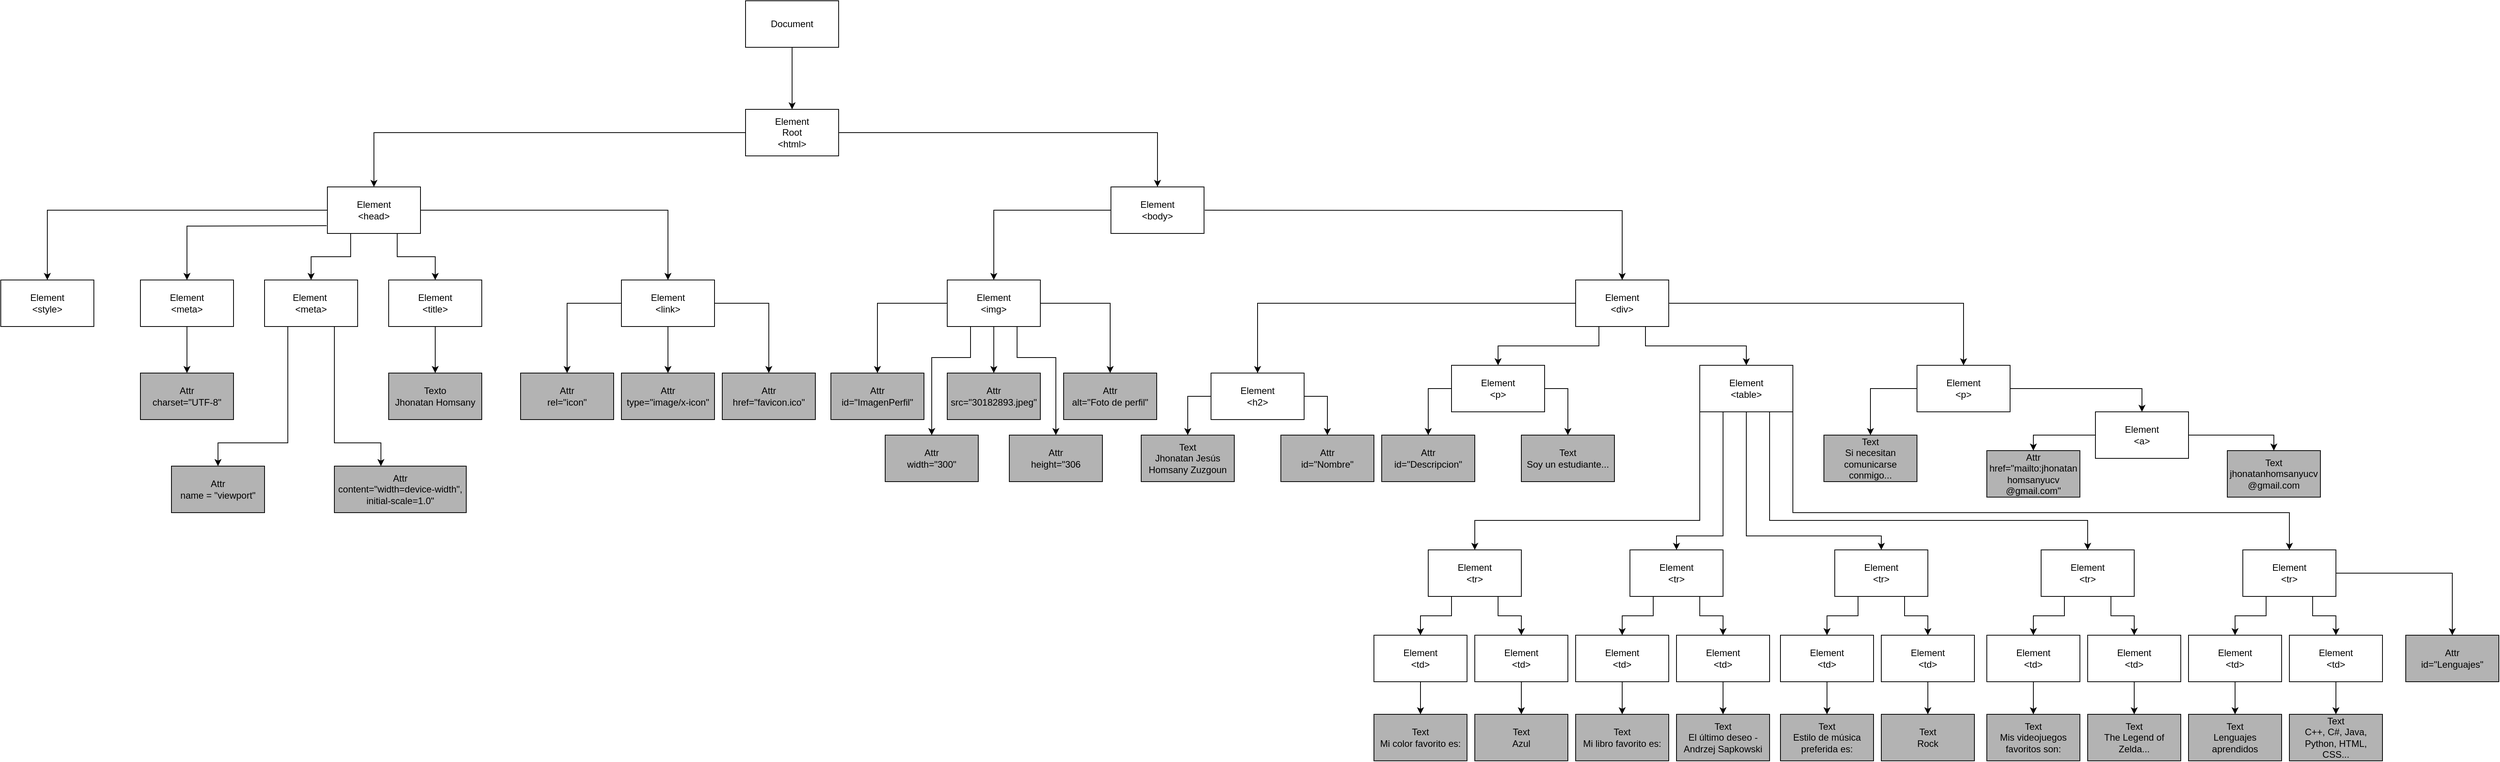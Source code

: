 <mxfile version="26.0.16">
  <diagram name="Página-1" id="fWsjNjUw_VZmyelZminC">
    <mxGraphModel dx="1782" dy="355" grid="1" gridSize="10" guides="1" tooltips="1" connect="1" arrows="1" fold="1" page="1" pageScale="1" pageWidth="827" pageHeight="1169" math="0" shadow="0">
      <root>
        <mxCell id="0" />
        <mxCell id="1" parent="0" />
        <mxCell id="OV2TNJfmkwUL_sUpIshk-5" value="" style="edgeStyle=orthogonalEdgeStyle;rounded=0;orthogonalLoop=1;jettySize=auto;html=1;" edge="1" parent="1" source="OV2TNJfmkwUL_sUpIshk-1" target="OV2TNJfmkwUL_sUpIshk-4">
          <mxGeometry relative="1" as="geometry" />
        </mxCell>
        <mxCell id="OV2TNJfmkwUL_sUpIshk-1" value="Document" style="rounded=0;whiteSpace=wrap;html=1;" vertex="1" parent="1">
          <mxGeometry x="320" y="120" width="120" height="60" as="geometry" />
        </mxCell>
        <mxCell id="OV2TNJfmkwUL_sUpIshk-9" style="edgeStyle=orthogonalEdgeStyle;rounded=0;orthogonalLoop=1;jettySize=auto;html=1;exitX=0;exitY=1;exitDx=0;exitDy=0;entryX=0.5;entryY=0;entryDx=0;entryDy=0;" edge="1" parent="1" source="OV2TNJfmkwUL_sUpIshk-4" target="OV2TNJfmkwUL_sUpIshk-8">
          <mxGeometry relative="1" as="geometry">
            <Array as="points">
              <mxPoint x="320" y="290" />
              <mxPoint x="-159" y="290" />
            </Array>
          </mxGeometry>
        </mxCell>
        <mxCell id="OV2TNJfmkwUL_sUpIshk-11" style="edgeStyle=orthogonalEdgeStyle;rounded=0;orthogonalLoop=1;jettySize=auto;html=1;exitX=1;exitY=0.5;exitDx=0;exitDy=0;" edge="1" parent="1" source="OV2TNJfmkwUL_sUpIshk-4" target="OV2TNJfmkwUL_sUpIshk-10">
          <mxGeometry relative="1" as="geometry" />
        </mxCell>
        <mxCell id="OV2TNJfmkwUL_sUpIshk-4" value="Element&lt;div&gt;Root&lt;/div&gt;&lt;div&gt;&amp;lt;html&amp;gt;&lt;/div&gt;" style="rounded=0;whiteSpace=wrap;html=1;" vertex="1" parent="1">
          <mxGeometry x="320" y="260" width="120" height="60" as="geometry" />
        </mxCell>
        <mxCell id="OV2TNJfmkwUL_sUpIshk-16" style="edgeStyle=orthogonalEdgeStyle;rounded=0;orthogonalLoop=1;jettySize=auto;html=1;" edge="1" parent="1" target="OV2TNJfmkwUL_sUpIshk-12">
          <mxGeometry relative="1" as="geometry">
            <mxPoint x="-220" y="410" as="sourcePoint" />
          </mxGeometry>
        </mxCell>
        <mxCell id="OV2TNJfmkwUL_sUpIshk-17" style="edgeStyle=orthogonalEdgeStyle;rounded=0;orthogonalLoop=1;jettySize=auto;html=1;exitX=0.25;exitY=1;exitDx=0;exitDy=0;" edge="1" parent="1" source="OV2TNJfmkwUL_sUpIshk-8" target="OV2TNJfmkwUL_sUpIshk-13">
          <mxGeometry relative="1" as="geometry" />
        </mxCell>
        <mxCell id="OV2TNJfmkwUL_sUpIshk-18" style="edgeStyle=orthogonalEdgeStyle;rounded=0;orthogonalLoop=1;jettySize=auto;html=1;exitX=0.75;exitY=1;exitDx=0;exitDy=0;entryX=0.5;entryY=0;entryDx=0;entryDy=0;" edge="1" parent="1" source="OV2TNJfmkwUL_sUpIshk-8" target="OV2TNJfmkwUL_sUpIshk-14">
          <mxGeometry relative="1" as="geometry" />
        </mxCell>
        <mxCell id="OV2TNJfmkwUL_sUpIshk-19" style="edgeStyle=orthogonalEdgeStyle;rounded=0;orthogonalLoop=1;jettySize=auto;html=1;exitX=1;exitY=0.5;exitDx=0;exitDy=0;" edge="1" parent="1" source="OV2TNJfmkwUL_sUpIshk-8" target="OV2TNJfmkwUL_sUpIshk-15">
          <mxGeometry relative="1" as="geometry" />
        </mxCell>
        <mxCell id="OV2TNJfmkwUL_sUpIshk-155" style="edgeStyle=orthogonalEdgeStyle;rounded=0;orthogonalLoop=1;jettySize=auto;html=1;exitX=0;exitY=0.5;exitDx=0;exitDy=0;entryX=0.5;entryY=0;entryDx=0;entryDy=0;" edge="1" parent="1" source="OV2TNJfmkwUL_sUpIshk-8" target="OV2TNJfmkwUL_sUpIshk-154">
          <mxGeometry relative="1" as="geometry" />
        </mxCell>
        <mxCell id="OV2TNJfmkwUL_sUpIshk-8" value="Element&lt;div&gt;&amp;lt;head&amp;gt;&lt;/div&gt;" style="rounded=0;whiteSpace=wrap;html=1;" vertex="1" parent="1">
          <mxGeometry x="-219" y="360" width="120" height="60" as="geometry" />
        </mxCell>
        <mxCell id="OV2TNJfmkwUL_sUpIshk-21" style="edgeStyle=orthogonalEdgeStyle;rounded=0;orthogonalLoop=1;jettySize=auto;html=1;exitX=0;exitY=0.5;exitDx=0;exitDy=0;" edge="1" parent="1" source="OV2TNJfmkwUL_sUpIshk-10" target="OV2TNJfmkwUL_sUpIshk-20">
          <mxGeometry relative="1" as="geometry" />
        </mxCell>
        <mxCell id="OV2TNJfmkwUL_sUpIshk-25" style="edgeStyle=orthogonalEdgeStyle;rounded=0;orthogonalLoop=1;jettySize=auto;html=1;exitX=1;exitY=0.5;exitDx=0;exitDy=0;entryX=0.5;entryY=0;entryDx=0;entryDy=0;" edge="1" parent="1" target="OV2TNJfmkwUL_sUpIshk-22">
          <mxGeometry relative="1" as="geometry">
            <mxPoint x="912" y="390" as="sourcePoint" />
            <mxPoint x="942" y="480" as="targetPoint" />
          </mxGeometry>
        </mxCell>
        <mxCell id="OV2TNJfmkwUL_sUpIshk-10" value="Element&lt;div&gt;&amp;lt;body&amp;gt;&lt;/div&gt;" style="rounded=0;whiteSpace=wrap;html=1;" vertex="1" parent="1">
          <mxGeometry x="791" y="360" width="120" height="60" as="geometry" />
        </mxCell>
        <mxCell id="OV2TNJfmkwUL_sUpIshk-39" style="edgeStyle=orthogonalEdgeStyle;rounded=0;orthogonalLoop=1;jettySize=auto;html=1;exitX=0.5;exitY=1;exitDx=0;exitDy=0;" edge="1" parent="1" source="OV2TNJfmkwUL_sUpIshk-12" target="OV2TNJfmkwUL_sUpIshk-38">
          <mxGeometry relative="1" as="geometry" />
        </mxCell>
        <mxCell id="OV2TNJfmkwUL_sUpIshk-12" value="Element&lt;div&gt;&amp;lt;meta&amp;gt;&lt;/div&gt;" style="rounded=0;whiteSpace=wrap;html=1;" vertex="1" parent="1">
          <mxGeometry x="-460" y="480" width="120" height="60" as="geometry" />
        </mxCell>
        <mxCell id="OV2TNJfmkwUL_sUpIshk-42" style="edgeStyle=orthogonalEdgeStyle;rounded=0;orthogonalLoop=1;jettySize=auto;html=1;exitX=0.25;exitY=1;exitDx=0;exitDy=0;" edge="1" parent="1" source="OV2TNJfmkwUL_sUpIshk-13" target="OV2TNJfmkwUL_sUpIshk-40">
          <mxGeometry relative="1" as="geometry">
            <Array as="points">
              <mxPoint x="-270" y="690" />
              <mxPoint x="-360" y="690" />
            </Array>
          </mxGeometry>
        </mxCell>
        <mxCell id="OV2TNJfmkwUL_sUpIshk-43" style="edgeStyle=orthogonalEdgeStyle;rounded=0;orthogonalLoop=1;jettySize=auto;html=1;exitX=0.75;exitY=1;exitDx=0;exitDy=0;" edge="1" parent="1" source="OV2TNJfmkwUL_sUpIshk-13" target="OV2TNJfmkwUL_sUpIshk-41">
          <mxGeometry relative="1" as="geometry">
            <Array as="points">
              <mxPoint x="-210" y="690" />
              <mxPoint x="-150" y="690" />
            </Array>
          </mxGeometry>
        </mxCell>
        <mxCell id="OV2TNJfmkwUL_sUpIshk-13" value="Element&amp;nbsp;&lt;div&gt;&amp;lt;meta&amp;gt;&lt;/div&gt;" style="rounded=0;whiteSpace=wrap;html=1;" vertex="1" parent="1">
          <mxGeometry x="-300" y="480" width="120" height="60" as="geometry" />
        </mxCell>
        <mxCell id="OV2TNJfmkwUL_sUpIshk-37" style="edgeStyle=orthogonalEdgeStyle;rounded=0;orthogonalLoop=1;jettySize=auto;html=1;exitX=0.5;exitY=1;exitDx=0;exitDy=0;entryX=0.5;entryY=0;entryDx=0;entryDy=0;" edge="1" parent="1" source="OV2TNJfmkwUL_sUpIshk-14" target="OV2TNJfmkwUL_sUpIshk-35">
          <mxGeometry relative="1" as="geometry" />
        </mxCell>
        <mxCell id="OV2TNJfmkwUL_sUpIshk-14" value="Element&lt;div&gt;&amp;lt;title&amp;gt;&lt;/div&gt;" style="rounded=0;whiteSpace=wrap;html=1;" vertex="1" parent="1">
          <mxGeometry x="-140" y="480" width="120" height="60" as="geometry" />
        </mxCell>
        <mxCell id="OV2TNJfmkwUL_sUpIshk-45" style="edgeStyle=orthogonalEdgeStyle;rounded=0;orthogonalLoop=1;jettySize=auto;html=1;exitX=0;exitY=0.5;exitDx=0;exitDy=0;" edge="1" parent="1" source="OV2TNJfmkwUL_sUpIshk-15" target="OV2TNJfmkwUL_sUpIshk-44">
          <mxGeometry relative="1" as="geometry" />
        </mxCell>
        <mxCell id="OV2TNJfmkwUL_sUpIshk-47" style="edgeStyle=orthogonalEdgeStyle;rounded=0;orthogonalLoop=1;jettySize=auto;html=1;exitX=0.5;exitY=1;exitDx=0;exitDy=0;" edge="1" parent="1" source="OV2TNJfmkwUL_sUpIshk-15" target="OV2TNJfmkwUL_sUpIshk-46">
          <mxGeometry relative="1" as="geometry" />
        </mxCell>
        <mxCell id="OV2TNJfmkwUL_sUpIshk-49" style="edgeStyle=orthogonalEdgeStyle;rounded=0;orthogonalLoop=1;jettySize=auto;html=1;exitX=1;exitY=0.5;exitDx=0;exitDy=0;entryX=0.5;entryY=0;entryDx=0;entryDy=0;" edge="1" parent="1" source="OV2TNJfmkwUL_sUpIshk-15" target="OV2TNJfmkwUL_sUpIshk-48">
          <mxGeometry relative="1" as="geometry">
            <Array as="points">
              <mxPoint x="350" y="510" />
            </Array>
          </mxGeometry>
        </mxCell>
        <mxCell id="OV2TNJfmkwUL_sUpIshk-15" value="Element&lt;div&gt;&amp;lt;link&amp;gt;&lt;/div&gt;" style="rounded=0;whiteSpace=wrap;html=1;" vertex="1" parent="1">
          <mxGeometry x="160" y="480" width="120" height="60" as="geometry" />
        </mxCell>
        <mxCell id="OV2TNJfmkwUL_sUpIshk-54" style="edgeStyle=orthogonalEdgeStyle;rounded=0;orthogonalLoop=1;jettySize=auto;html=1;exitX=0;exitY=0.5;exitDx=0;exitDy=0;" edge="1" parent="1" source="OV2TNJfmkwUL_sUpIshk-20" target="OV2TNJfmkwUL_sUpIshk-51">
          <mxGeometry relative="1" as="geometry" />
        </mxCell>
        <mxCell id="OV2TNJfmkwUL_sUpIshk-55" style="edgeStyle=orthogonalEdgeStyle;rounded=0;orthogonalLoop=1;jettySize=auto;html=1;exitX=0.5;exitY=1;exitDx=0;exitDy=0;entryX=0.5;entryY=0;entryDx=0;entryDy=0;" edge="1" parent="1" source="OV2TNJfmkwUL_sUpIshk-20" target="OV2TNJfmkwUL_sUpIshk-52">
          <mxGeometry relative="1" as="geometry" />
        </mxCell>
        <mxCell id="OV2TNJfmkwUL_sUpIshk-56" style="edgeStyle=orthogonalEdgeStyle;rounded=0;orthogonalLoop=1;jettySize=auto;html=1;exitX=1;exitY=0.5;exitDx=0;exitDy=0;" edge="1" parent="1" source="OV2TNJfmkwUL_sUpIshk-20" target="OV2TNJfmkwUL_sUpIshk-53">
          <mxGeometry relative="1" as="geometry" />
        </mxCell>
        <mxCell id="OV2TNJfmkwUL_sUpIshk-59" style="edgeStyle=orthogonalEdgeStyle;rounded=0;orthogonalLoop=1;jettySize=auto;html=1;exitX=0.25;exitY=1;exitDx=0;exitDy=0;" edge="1" parent="1" source="OV2TNJfmkwUL_sUpIshk-20" target="OV2TNJfmkwUL_sUpIshk-57">
          <mxGeometry relative="1" as="geometry">
            <Array as="points">
              <mxPoint x="610" y="580" />
              <mxPoint x="560" y="580" />
            </Array>
          </mxGeometry>
        </mxCell>
        <mxCell id="OV2TNJfmkwUL_sUpIshk-60" style="edgeStyle=orthogonalEdgeStyle;rounded=0;orthogonalLoop=1;jettySize=auto;html=1;exitX=0.75;exitY=1;exitDx=0;exitDy=0;" edge="1" parent="1" source="OV2TNJfmkwUL_sUpIshk-20" target="OV2TNJfmkwUL_sUpIshk-58">
          <mxGeometry relative="1" as="geometry">
            <Array as="points">
              <mxPoint x="670" y="580" />
              <mxPoint x="720" y="580" />
            </Array>
          </mxGeometry>
        </mxCell>
        <mxCell id="OV2TNJfmkwUL_sUpIshk-20" value="Element&lt;div&gt;&amp;lt;img&amp;gt;&lt;/div&gt;" style="rounded=0;whiteSpace=wrap;html=1;" vertex="1" parent="1">
          <mxGeometry x="580" y="480" width="120" height="60" as="geometry" />
        </mxCell>
        <mxCell id="OV2TNJfmkwUL_sUpIshk-27" style="edgeStyle=orthogonalEdgeStyle;rounded=0;orthogonalLoop=1;jettySize=auto;html=1;exitX=0;exitY=0.5;exitDx=0;exitDy=0;entryX=0.5;entryY=0;entryDx=0;entryDy=0;" edge="1" parent="1" source="OV2TNJfmkwUL_sUpIshk-22" target="OV2TNJfmkwUL_sUpIshk-26">
          <mxGeometry relative="1" as="geometry">
            <Array as="points">
              <mxPoint x="980" y="510" />
            </Array>
          </mxGeometry>
        </mxCell>
        <mxCell id="OV2TNJfmkwUL_sUpIshk-29" style="edgeStyle=orthogonalEdgeStyle;rounded=0;orthogonalLoop=1;jettySize=auto;html=1;exitX=0.25;exitY=1;exitDx=0;exitDy=0;entryX=0.5;entryY=0;entryDx=0;entryDy=0;" edge="1" parent="1" source="OV2TNJfmkwUL_sUpIshk-22" target="OV2TNJfmkwUL_sUpIshk-28">
          <mxGeometry relative="1" as="geometry" />
        </mxCell>
        <mxCell id="OV2TNJfmkwUL_sUpIshk-31" style="edgeStyle=orthogonalEdgeStyle;rounded=0;orthogonalLoop=1;jettySize=auto;html=1;exitX=0.75;exitY=1;exitDx=0;exitDy=0;entryX=0.5;entryY=0;entryDx=0;entryDy=0;" edge="1" parent="1" source="OV2TNJfmkwUL_sUpIshk-22" target="OV2TNJfmkwUL_sUpIshk-30">
          <mxGeometry relative="1" as="geometry" />
        </mxCell>
        <mxCell id="OV2TNJfmkwUL_sUpIshk-33" style="edgeStyle=orthogonalEdgeStyle;rounded=0;orthogonalLoop=1;jettySize=auto;html=1;exitX=1;exitY=0.5;exitDx=0;exitDy=0;entryX=0.5;entryY=0;entryDx=0;entryDy=0;" edge="1" parent="1" source="OV2TNJfmkwUL_sUpIshk-22" target="OV2TNJfmkwUL_sUpIshk-32">
          <mxGeometry relative="1" as="geometry" />
        </mxCell>
        <mxCell id="OV2TNJfmkwUL_sUpIshk-22" value="Element&lt;div&gt;&amp;lt;div&amp;gt;&lt;/div&gt;" style="rounded=0;whiteSpace=wrap;html=1;" vertex="1" parent="1">
          <mxGeometry x="1390" y="480" width="120" height="60" as="geometry" />
        </mxCell>
        <mxCell id="OV2TNJfmkwUL_sUpIshk-84" style="edgeStyle=orthogonalEdgeStyle;rounded=0;orthogonalLoop=1;jettySize=auto;html=1;exitX=0;exitY=0.5;exitDx=0;exitDy=0;entryX=0.5;entryY=0;entryDx=0;entryDy=0;" edge="1" parent="1" source="OV2TNJfmkwUL_sUpIshk-26" target="OV2TNJfmkwUL_sUpIshk-83">
          <mxGeometry relative="1" as="geometry" />
        </mxCell>
        <mxCell id="OV2TNJfmkwUL_sUpIshk-87" style="edgeStyle=orthogonalEdgeStyle;rounded=0;orthogonalLoop=1;jettySize=auto;html=1;exitX=1;exitY=0.5;exitDx=0;exitDy=0;entryX=0.5;entryY=0;entryDx=0;entryDy=0;" edge="1" parent="1" source="OV2TNJfmkwUL_sUpIshk-26" target="OV2TNJfmkwUL_sUpIshk-85">
          <mxGeometry relative="1" as="geometry" />
        </mxCell>
        <mxCell id="OV2TNJfmkwUL_sUpIshk-26" value="Element&lt;div&gt;&amp;lt;h2&amp;gt;&lt;/div&gt;" style="rounded=0;whiteSpace=wrap;html=1;" vertex="1" parent="1">
          <mxGeometry x="920" y="600" width="120" height="60" as="geometry" />
        </mxCell>
        <mxCell id="OV2TNJfmkwUL_sUpIshk-93" style="edgeStyle=orthogonalEdgeStyle;rounded=0;orthogonalLoop=1;jettySize=auto;html=1;exitX=0;exitY=0.5;exitDx=0;exitDy=0;entryX=0.5;entryY=0;entryDx=0;entryDy=0;" edge="1" parent="1" source="OV2TNJfmkwUL_sUpIshk-28" target="OV2TNJfmkwUL_sUpIshk-91">
          <mxGeometry relative="1" as="geometry" />
        </mxCell>
        <mxCell id="OV2TNJfmkwUL_sUpIshk-95" style="edgeStyle=orthogonalEdgeStyle;rounded=0;orthogonalLoop=1;jettySize=auto;html=1;exitX=1;exitY=0.5;exitDx=0;exitDy=0;entryX=0.5;entryY=0;entryDx=0;entryDy=0;" edge="1" parent="1" source="OV2TNJfmkwUL_sUpIshk-28" target="OV2TNJfmkwUL_sUpIshk-94">
          <mxGeometry relative="1" as="geometry" />
        </mxCell>
        <mxCell id="OV2TNJfmkwUL_sUpIshk-28" value="Element&lt;div&gt;&amp;lt;p&amp;gt;&lt;/div&gt;" style="rounded=0;whiteSpace=wrap;html=1;" vertex="1" parent="1">
          <mxGeometry x="1230" y="590" width="120" height="60" as="geometry" />
        </mxCell>
        <mxCell id="OV2TNJfmkwUL_sUpIshk-138" style="edgeStyle=orthogonalEdgeStyle;rounded=0;orthogonalLoop=1;jettySize=auto;html=1;exitX=0;exitY=1;exitDx=0;exitDy=0;entryX=0.5;entryY=0;entryDx=0;entryDy=0;" edge="1" parent="1" source="OV2TNJfmkwUL_sUpIshk-30" target="OV2TNJfmkwUL_sUpIshk-76">
          <mxGeometry relative="1" as="geometry">
            <Array as="points">
              <mxPoint x="1550" y="790" />
              <mxPoint x="1260" y="790" />
            </Array>
          </mxGeometry>
        </mxCell>
        <mxCell id="OV2TNJfmkwUL_sUpIshk-139" style="edgeStyle=orthogonalEdgeStyle;rounded=0;orthogonalLoop=1;jettySize=auto;html=1;exitX=0.25;exitY=1;exitDx=0;exitDy=0;" edge="1" parent="1" source="OV2TNJfmkwUL_sUpIshk-30" target="OV2TNJfmkwUL_sUpIshk-104">
          <mxGeometry relative="1" as="geometry">
            <Array as="points">
              <mxPoint x="1580" y="810" />
              <mxPoint x="1520" y="810" />
            </Array>
          </mxGeometry>
        </mxCell>
        <mxCell id="OV2TNJfmkwUL_sUpIshk-140" style="edgeStyle=orthogonalEdgeStyle;rounded=0;orthogonalLoop=1;jettySize=auto;html=1;exitX=0.5;exitY=1;exitDx=0;exitDy=0;entryX=0.5;entryY=0;entryDx=0;entryDy=0;" edge="1" parent="1" source="OV2TNJfmkwUL_sUpIshk-30" target="OV2TNJfmkwUL_sUpIshk-113">
          <mxGeometry relative="1" as="geometry">
            <Array as="points">
              <mxPoint x="1610" y="810" />
              <mxPoint x="1784" y="810" />
            </Array>
          </mxGeometry>
        </mxCell>
        <mxCell id="OV2TNJfmkwUL_sUpIshk-141" style="edgeStyle=orthogonalEdgeStyle;rounded=0;orthogonalLoop=1;jettySize=auto;html=1;exitX=0.75;exitY=1;exitDx=0;exitDy=0;entryX=0.5;entryY=0;entryDx=0;entryDy=0;" edge="1" parent="1" source="OV2TNJfmkwUL_sUpIshk-30" target="OV2TNJfmkwUL_sUpIshk-122">
          <mxGeometry relative="1" as="geometry">
            <Array as="points">
              <mxPoint x="1640" y="790" />
              <mxPoint x="2050" y="790" />
            </Array>
          </mxGeometry>
        </mxCell>
        <mxCell id="OV2TNJfmkwUL_sUpIshk-142" style="edgeStyle=orthogonalEdgeStyle;rounded=0;orthogonalLoop=1;jettySize=auto;html=1;exitX=1;exitY=1;exitDx=0;exitDy=0;" edge="1" parent="1" source="OV2TNJfmkwUL_sUpIshk-30" target="OV2TNJfmkwUL_sUpIshk-131">
          <mxGeometry relative="1" as="geometry">
            <Array as="points">
              <mxPoint x="1670" y="780" />
              <mxPoint x="2310" y="780" />
            </Array>
          </mxGeometry>
        </mxCell>
        <mxCell id="OV2TNJfmkwUL_sUpIshk-30" value="Element&lt;div&gt;&amp;lt;table&amp;gt;&lt;/div&gt;" style="rounded=0;whiteSpace=wrap;html=1;" vertex="1" parent="1">
          <mxGeometry x="1550" y="590" width="120" height="60" as="geometry" />
        </mxCell>
        <mxCell id="OV2TNJfmkwUL_sUpIshk-147" style="edgeStyle=orthogonalEdgeStyle;rounded=0;orthogonalLoop=1;jettySize=auto;html=1;exitX=0;exitY=0.5;exitDx=0;exitDy=0;entryX=0.5;entryY=0;entryDx=0;entryDy=0;" edge="1" parent="1" source="OV2TNJfmkwUL_sUpIshk-32" target="OV2TNJfmkwUL_sUpIshk-146">
          <mxGeometry relative="1" as="geometry" />
        </mxCell>
        <mxCell id="OV2TNJfmkwUL_sUpIshk-149" style="edgeStyle=orthogonalEdgeStyle;rounded=0;orthogonalLoop=1;jettySize=auto;html=1;exitX=1;exitY=0.5;exitDx=0;exitDy=0;entryX=0.5;entryY=0;entryDx=0;entryDy=0;" edge="1" parent="1" source="OV2TNJfmkwUL_sUpIshk-32" target="OV2TNJfmkwUL_sUpIshk-148">
          <mxGeometry relative="1" as="geometry" />
        </mxCell>
        <mxCell id="OV2TNJfmkwUL_sUpIshk-32" value="Element&lt;div&gt;&amp;lt;p&amp;gt;&lt;/div&gt;" style="rounded=0;whiteSpace=wrap;html=1;" vertex="1" parent="1">
          <mxGeometry x="1830" y="590" width="120" height="60" as="geometry" />
        </mxCell>
        <mxCell id="OV2TNJfmkwUL_sUpIshk-35" value="Texto&lt;div&gt;Jhonatan Homsany&lt;/div&gt;" style="rounded=0;whiteSpace=wrap;html=1;fillColor=light-dark(#B3B3B3,var(--ge-dark-color, #121212));" vertex="1" parent="1">
          <mxGeometry x="-140" y="600" width="120" height="60" as="geometry" />
        </mxCell>
        <mxCell id="OV2TNJfmkwUL_sUpIshk-38" value="Attr&lt;div&gt;charset=&quot;UTF-8&quot;&lt;/div&gt;" style="rounded=0;whiteSpace=wrap;html=1;fillColor=light-dark(#B3B3B3,var(--ge-dark-color, #121212));" vertex="1" parent="1">
          <mxGeometry x="-460" y="600" width="120" height="60" as="geometry" />
        </mxCell>
        <mxCell id="OV2TNJfmkwUL_sUpIshk-40" value="Attr&lt;div&gt;name = &quot;viewport&quot;&lt;/div&gt;" style="rounded=0;whiteSpace=wrap;html=1;fillColor=light-dark(#B3B3B3,var(--ge-dark-color, #121212));" vertex="1" parent="1">
          <mxGeometry x="-420" y="720" width="120" height="60" as="geometry" />
        </mxCell>
        <mxCell id="OV2TNJfmkwUL_sUpIshk-41" value="Attr&lt;div&gt;content=&quot;width=device-width&quot;, initial-scale=1.0&quot;&lt;/div&gt;" style="rounded=0;whiteSpace=wrap;html=1;fillColor=light-dark(#B3B3B3,var(--ge-dark-color, #121212));" vertex="1" parent="1">
          <mxGeometry x="-210" y="720" width="170" height="60" as="geometry" />
        </mxCell>
        <mxCell id="OV2TNJfmkwUL_sUpIshk-44" value="Attr&lt;div&gt;rel=&quot;icon&quot;&lt;/div&gt;" style="rounded=0;whiteSpace=wrap;html=1;fillColor=light-dark(#B3B3B3,var(--ge-dark-color, #121212));" vertex="1" parent="1">
          <mxGeometry x="30" y="600" width="120" height="60" as="geometry" />
        </mxCell>
        <mxCell id="OV2TNJfmkwUL_sUpIshk-46" value="Attr&lt;div&gt;type=&quot;image/x-icon&quot;&lt;/div&gt;" style="rounded=0;whiteSpace=wrap;html=1;fillColor=light-dark(#B3B3B3,var(--ge-dark-color, #121212));" vertex="1" parent="1">
          <mxGeometry x="160" y="600" width="120" height="60" as="geometry" />
        </mxCell>
        <mxCell id="OV2TNJfmkwUL_sUpIshk-48" value="Attr&lt;div&gt;href=&quot;favicon.ico&quot;&lt;/div&gt;" style="rounded=0;whiteSpace=wrap;html=1;fillColor=light-dark(#B3B3B3,var(--ge-dark-color, #121212));" vertex="1" parent="1">
          <mxGeometry x="290" y="600" width="120" height="60" as="geometry" />
        </mxCell>
        <mxCell id="OV2TNJfmkwUL_sUpIshk-51" value="Attr&lt;div&gt;id=&quot;ImagenPerfil&quot;&lt;/div&gt;" style="rounded=0;whiteSpace=wrap;html=1;fillColor=light-dark(#B3B3B3,var(--ge-dark-color, #121212));" vertex="1" parent="1">
          <mxGeometry x="430" y="600" width="120" height="60" as="geometry" />
        </mxCell>
        <mxCell id="OV2TNJfmkwUL_sUpIshk-52" value="Attr&lt;div&gt;src=&quot;30182893.jpeg&quot;&lt;/div&gt;" style="rounded=0;whiteSpace=wrap;html=1;fillColor=light-dark(#B3B3B3,var(--ge-dark-color, #121212));" vertex="1" parent="1">
          <mxGeometry x="580" y="600" width="120" height="60" as="geometry" />
        </mxCell>
        <mxCell id="OV2TNJfmkwUL_sUpIshk-53" value="Attr&lt;div&gt;alt=&quot;Foto de perfil&quot;&lt;/div&gt;" style="rounded=0;whiteSpace=wrap;html=1;fillColor=light-dark(#B3B3B3,var(--ge-dark-color, #121212));" vertex="1" parent="1">
          <mxGeometry x="730" y="600" width="120" height="60" as="geometry" />
        </mxCell>
        <mxCell id="OV2TNJfmkwUL_sUpIshk-57" value="Attr&lt;div&gt;width=&quot;300&quot;&lt;/div&gt;" style="rounded=0;whiteSpace=wrap;html=1;fillColor=light-dark(#B3B3B3,var(--ge-dark-color, #121212));" vertex="1" parent="1">
          <mxGeometry x="500" y="680" width="120" height="60" as="geometry" />
        </mxCell>
        <mxCell id="OV2TNJfmkwUL_sUpIshk-58" value="Attr&lt;div&gt;height=&quot;306&lt;/div&gt;" style="rounded=0;whiteSpace=wrap;html=1;fillColor=light-dark(#B3B3B3,var(--ge-dark-color, #121212));" vertex="1" parent="1">
          <mxGeometry x="660" y="680" width="120" height="60" as="geometry" />
        </mxCell>
        <mxCell id="OV2TNJfmkwUL_sUpIshk-75" style="edgeStyle=orthogonalEdgeStyle;rounded=0;orthogonalLoop=1;jettySize=auto;html=1;exitX=0.25;exitY=1;exitDx=0;exitDy=0;" edge="1" parent="1" source="OV2TNJfmkwUL_sUpIshk-76" target="OV2TNJfmkwUL_sUpIshk-77">
          <mxGeometry relative="1" as="geometry" />
        </mxCell>
        <mxCell id="OV2TNJfmkwUL_sUpIshk-100" style="edgeStyle=orthogonalEdgeStyle;rounded=0;orthogonalLoop=1;jettySize=auto;html=1;exitX=0.75;exitY=1;exitDx=0;exitDy=0;entryX=0.5;entryY=0;entryDx=0;entryDy=0;" edge="1" parent="1" source="OV2TNJfmkwUL_sUpIshk-76" target="OV2TNJfmkwUL_sUpIshk-98">
          <mxGeometry relative="1" as="geometry" />
        </mxCell>
        <mxCell id="OV2TNJfmkwUL_sUpIshk-76" value="Element&lt;div&gt;&amp;lt;tr&amp;gt;&lt;/div&gt;" style="rounded=0;whiteSpace=wrap;html=1;" vertex="1" parent="1">
          <mxGeometry x="1200" y="828" width="120" height="60" as="geometry" />
        </mxCell>
        <mxCell id="OV2TNJfmkwUL_sUpIshk-97" style="edgeStyle=orthogonalEdgeStyle;rounded=0;orthogonalLoop=1;jettySize=auto;html=1;exitX=0.5;exitY=1;exitDx=0;exitDy=0;entryX=0.5;entryY=0;entryDx=0;entryDy=0;" edge="1" parent="1" source="OV2TNJfmkwUL_sUpIshk-77" target="OV2TNJfmkwUL_sUpIshk-96">
          <mxGeometry relative="1" as="geometry" />
        </mxCell>
        <mxCell id="OV2TNJfmkwUL_sUpIshk-77" value="Element&lt;div&gt;&amp;lt;td&amp;gt;&lt;/div&gt;" style="rounded=0;whiteSpace=wrap;html=1;" vertex="1" parent="1">
          <mxGeometry x="1130" y="938" width="120" height="60" as="geometry" />
        </mxCell>
        <mxCell id="OV2TNJfmkwUL_sUpIshk-83" value="Text&lt;div&gt;Jhonatan Jesús Homsany Zuzgoun&lt;/div&gt;" style="rounded=0;whiteSpace=wrap;html=1;fillColor=light-dark(#B3B3B3,var(--ge-dark-color, #121212));" vertex="1" parent="1">
          <mxGeometry x="830" y="680" width="120" height="60" as="geometry" />
        </mxCell>
        <mxCell id="OV2TNJfmkwUL_sUpIshk-85" value="Attr&lt;div&gt;id=&quot;Nombre&quot;&lt;/div&gt;" style="rounded=0;whiteSpace=wrap;html=1;fillColor=light-dark(#B3B3B3,var(--ge-dark-color, #121212));" vertex="1" parent="1">
          <mxGeometry x="1010" y="680" width="120" height="60" as="geometry" />
        </mxCell>
        <mxCell id="OV2TNJfmkwUL_sUpIshk-91" value="Attr&lt;div&gt;id=&quot;Descripcion&quot;&lt;/div&gt;" style="rounded=0;whiteSpace=wrap;html=1;fillColor=light-dark(#B3B3B3,var(--ge-dark-color, #121212));" vertex="1" parent="1">
          <mxGeometry x="1140" y="680" width="120" height="60" as="geometry" />
        </mxCell>
        <mxCell id="OV2TNJfmkwUL_sUpIshk-94" value="Text&lt;div&gt;Soy un estudiante...&lt;/div&gt;" style="rounded=0;whiteSpace=wrap;html=1;fillColor=light-dark(#B3B3B3,var(--ge-dark-color, #121212));" vertex="1" parent="1">
          <mxGeometry x="1320" y="680" width="120" height="60" as="geometry" />
        </mxCell>
        <mxCell id="OV2TNJfmkwUL_sUpIshk-96" value="Text&lt;div&gt;Mi color favorito es:&lt;/div&gt;" style="rounded=0;whiteSpace=wrap;html=1;fillColor=light-dark(#B3B3B3,var(--ge-dark-color, #121212));" vertex="1" parent="1">
          <mxGeometry x="1130" y="1040" width="120" height="60" as="geometry" />
        </mxCell>
        <mxCell id="OV2TNJfmkwUL_sUpIshk-101" style="edgeStyle=orthogonalEdgeStyle;rounded=0;orthogonalLoop=1;jettySize=auto;html=1;exitX=0.5;exitY=1;exitDx=0;exitDy=0;entryX=0.5;entryY=0;entryDx=0;entryDy=0;" edge="1" parent="1" source="OV2TNJfmkwUL_sUpIshk-98" target="OV2TNJfmkwUL_sUpIshk-99">
          <mxGeometry relative="1" as="geometry" />
        </mxCell>
        <mxCell id="OV2TNJfmkwUL_sUpIshk-98" value="Element&lt;div&gt;&amp;lt;td&amp;gt;&lt;/div&gt;" style="rounded=0;whiteSpace=wrap;html=1;" vertex="1" parent="1">
          <mxGeometry x="1260" y="938" width="120" height="60" as="geometry" />
        </mxCell>
        <mxCell id="OV2TNJfmkwUL_sUpIshk-99" value="Text&lt;div&gt;Azul&lt;/div&gt;" style="rounded=0;whiteSpace=wrap;html=1;fillColor=light-dark(#B3B3B3,var(--ge-dark-color, #121212));" vertex="1" parent="1">
          <mxGeometry x="1260" y="1040" width="120" height="60" as="geometry" />
        </mxCell>
        <mxCell id="OV2TNJfmkwUL_sUpIshk-102" style="edgeStyle=orthogonalEdgeStyle;rounded=0;orthogonalLoop=1;jettySize=auto;html=1;exitX=0.25;exitY=1;exitDx=0;exitDy=0;" edge="1" parent="1" source="OV2TNJfmkwUL_sUpIshk-104" target="OV2TNJfmkwUL_sUpIshk-106">
          <mxGeometry relative="1" as="geometry" />
        </mxCell>
        <mxCell id="OV2TNJfmkwUL_sUpIshk-103" style="edgeStyle=orthogonalEdgeStyle;rounded=0;orthogonalLoop=1;jettySize=auto;html=1;exitX=0.75;exitY=1;exitDx=0;exitDy=0;entryX=0.5;entryY=0;entryDx=0;entryDy=0;" edge="1" parent="1" source="OV2TNJfmkwUL_sUpIshk-104" target="OV2TNJfmkwUL_sUpIshk-109">
          <mxGeometry relative="1" as="geometry" />
        </mxCell>
        <mxCell id="OV2TNJfmkwUL_sUpIshk-104" value="Element&lt;div&gt;&amp;lt;tr&amp;gt;&lt;/div&gt;" style="rounded=0;whiteSpace=wrap;html=1;" vertex="1" parent="1">
          <mxGeometry x="1460" y="828" width="120" height="60" as="geometry" />
        </mxCell>
        <mxCell id="OV2TNJfmkwUL_sUpIshk-105" style="edgeStyle=orthogonalEdgeStyle;rounded=0;orthogonalLoop=1;jettySize=auto;html=1;exitX=0.5;exitY=1;exitDx=0;exitDy=0;entryX=0.5;entryY=0;entryDx=0;entryDy=0;" edge="1" parent="1" source="OV2TNJfmkwUL_sUpIshk-106" target="OV2TNJfmkwUL_sUpIshk-107">
          <mxGeometry relative="1" as="geometry" />
        </mxCell>
        <mxCell id="OV2TNJfmkwUL_sUpIshk-106" value="Element&lt;div&gt;&amp;lt;td&amp;gt;&lt;/div&gt;" style="rounded=0;whiteSpace=wrap;html=1;" vertex="1" parent="1">
          <mxGeometry x="1390" y="938" width="120" height="60" as="geometry" />
        </mxCell>
        <mxCell id="OV2TNJfmkwUL_sUpIshk-107" value="Text&lt;div&gt;Mi libro favorito es:&lt;/div&gt;" style="rounded=0;whiteSpace=wrap;html=1;fillColor=light-dark(#B3B3B3,var(--ge-dark-color, #121212));" vertex="1" parent="1">
          <mxGeometry x="1390" y="1040" width="120" height="60" as="geometry" />
        </mxCell>
        <mxCell id="OV2TNJfmkwUL_sUpIshk-108" style="edgeStyle=orthogonalEdgeStyle;rounded=0;orthogonalLoop=1;jettySize=auto;html=1;exitX=0.5;exitY=1;exitDx=0;exitDy=0;entryX=0.5;entryY=0;entryDx=0;entryDy=0;" edge="1" parent="1" source="OV2TNJfmkwUL_sUpIshk-109" target="OV2TNJfmkwUL_sUpIshk-110">
          <mxGeometry relative="1" as="geometry" />
        </mxCell>
        <mxCell id="OV2TNJfmkwUL_sUpIshk-109" value="Element&lt;div&gt;&amp;lt;td&amp;gt;&lt;/div&gt;" style="rounded=0;whiteSpace=wrap;html=1;" vertex="1" parent="1">
          <mxGeometry x="1520" y="938" width="120" height="60" as="geometry" />
        </mxCell>
        <mxCell id="OV2TNJfmkwUL_sUpIshk-110" value="Text&lt;div&gt;El último deseo - Andrzej Sapkowski&lt;/div&gt;" style="rounded=0;whiteSpace=wrap;html=1;fillColor=light-dark(#B3B3B3,var(--ge-dark-color, #121212));" vertex="1" parent="1">
          <mxGeometry x="1520" y="1040" width="120" height="60" as="geometry" />
        </mxCell>
        <mxCell id="OV2TNJfmkwUL_sUpIshk-111" style="edgeStyle=orthogonalEdgeStyle;rounded=0;orthogonalLoop=1;jettySize=auto;html=1;exitX=0.25;exitY=1;exitDx=0;exitDy=0;" edge="1" parent="1" source="OV2TNJfmkwUL_sUpIshk-113" target="OV2TNJfmkwUL_sUpIshk-115">
          <mxGeometry relative="1" as="geometry" />
        </mxCell>
        <mxCell id="OV2TNJfmkwUL_sUpIshk-112" style="edgeStyle=orthogonalEdgeStyle;rounded=0;orthogonalLoop=1;jettySize=auto;html=1;exitX=0.75;exitY=1;exitDx=0;exitDy=0;entryX=0.5;entryY=0;entryDx=0;entryDy=0;" edge="1" parent="1" source="OV2TNJfmkwUL_sUpIshk-113" target="OV2TNJfmkwUL_sUpIshk-118">
          <mxGeometry relative="1" as="geometry" />
        </mxCell>
        <mxCell id="OV2TNJfmkwUL_sUpIshk-113" value="Element&lt;div&gt;&amp;lt;tr&amp;gt;&lt;/div&gt;" style="rounded=0;whiteSpace=wrap;html=1;" vertex="1" parent="1">
          <mxGeometry x="1724" y="828" width="120" height="60" as="geometry" />
        </mxCell>
        <mxCell id="OV2TNJfmkwUL_sUpIshk-114" style="edgeStyle=orthogonalEdgeStyle;rounded=0;orthogonalLoop=1;jettySize=auto;html=1;exitX=0.5;exitY=1;exitDx=0;exitDy=0;entryX=0.5;entryY=0;entryDx=0;entryDy=0;" edge="1" parent="1" source="OV2TNJfmkwUL_sUpIshk-115" target="OV2TNJfmkwUL_sUpIshk-116">
          <mxGeometry relative="1" as="geometry" />
        </mxCell>
        <mxCell id="OV2TNJfmkwUL_sUpIshk-115" value="Element&lt;div&gt;&amp;lt;td&amp;gt;&lt;/div&gt;" style="rounded=0;whiteSpace=wrap;html=1;" vertex="1" parent="1">
          <mxGeometry x="1654" y="938" width="120" height="60" as="geometry" />
        </mxCell>
        <mxCell id="OV2TNJfmkwUL_sUpIshk-116" value="Text&lt;div&gt;Estilo de música preferida es:&lt;/div&gt;" style="rounded=0;whiteSpace=wrap;html=1;fillColor=light-dark(#B3B3B3,var(--ge-dark-color, #121212));" vertex="1" parent="1">
          <mxGeometry x="1654" y="1040" width="120" height="60" as="geometry" />
        </mxCell>
        <mxCell id="OV2TNJfmkwUL_sUpIshk-117" style="edgeStyle=orthogonalEdgeStyle;rounded=0;orthogonalLoop=1;jettySize=auto;html=1;exitX=0.5;exitY=1;exitDx=0;exitDy=0;entryX=0.5;entryY=0;entryDx=0;entryDy=0;" edge="1" parent="1" source="OV2TNJfmkwUL_sUpIshk-118" target="OV2TNJfmkwUL_sUpIshk-119">
          <mxGeometry relative="1" as="geometry" />
        </mxCell>
        <mxCell id="OV2TNJfmkwUL_sUpIshk-118" value="Element&lt;div&gt;&amp;lt;td&amp;gt;&lt;/div&gt;" style="rounded=0;whiteSpace=wrap;html=1;" vertex="1" parent="1">
          <mxGeometry x="1784" y="938" width="120" height="60" as="geometry" />
        </mxCell>
        <mxCell id="OV2TNJfmkwUL_sUpIshk-119" value="Text&lt;div&gt;Rock&lt;/div&gt;" style="rounded=0;whiteSpace=wrap;html=1;fillColor=light-dark(#B3B3B3,var(--ge-dark-color, #121212));" vertex="1" parent="1">
          <mxGeometry x="1784" y="1040" width="120" height="60" as="geometry" />
        </mxCell>
        <mxCell id="OV2TNJfmkwUL_sUpIshk-120" style="edgeStyle=orthogonalEdgeStyle;rounded=0;orthogonalLoop=1;jettySize=auto;html=1;exitX=0.25;exitY=1;exitDx=0;exitDy=0;" edge="1" parent="1" source="OV2TNJfmkwUL_sUpIshk-122" target="OV2TNJfmkwUL_sUpIshk-124">
          <mxGeometry relative="1" as="geometry" />
        </mxCell>
        <mxCell id="OV2TNJfmkwUL_sUpIshk-121" style="edgeStyle=orthogonalEdgeStyle;rounded=0;orthogonalLoop=1;jettySize=auto;html=1;exitX=0.75;exitY=1;exitDx=0;exitDy=0;entryX=0.5;entryY=0;entryDx=0;entryDy=0;" edge="1" parent="1" source="OV2TNJfmkwUL_sUpIshk-122" target="OV2TNJfmkwUL_sUpIshk-127">
          <mxGeometry relative="1" as="geometry" />
        </mxCell>
        <mxCell id="OV2TNJfmkwUL_sUpIshk-122" value="Element&lt;div&gt;&amp;lt;tr&amp;gt;&lt;/div&gt;" style="rounded=0;whiteSpace=wrap;html=1;" vertex="1" parent="1">
          <mxGeometry x="1990" y="828" width="120" height="60" as="geometry" />
        </mxCell>
        <mxCell id="OV2TNJfmkwUL_sUpIshk-123" style="edgeStyle=orthogonalEdgeStyle;rounded=0;orthogonalLoop=1;jettySize=auto;html=1;exitX=0.5;exitY=1;exitDx=0;exitDy=0;entryX=0.5;entryY=0;entryDx=0;entryDy=0;" edge="1" parent="1" source="OV2TNJfmkwUL_sUpIshk-124" target="OV2TNJfmkwUL_sUpIshk-125">
          <mxGeometry relative="1" as="geometry" />
        </mxCell>
        <mxCell id="OV2TNJfmkwUL_sUpIshk-124" value="Element&lt;div&gt;&amp;lt;td&amp;gt;&lt;/div&gt;" style="rounded=0;whiteSpace=wrap;html=1;" vertex="1" parent="1">
          <mxGeometry x="1920" y="938" width="120" height="60" as="geometry" />
        </mxCell>
        <mxCell id="OV2TNJfmkwUL_sUpIshk-125" value="Text&lt;div&gt;Mis videojuegos favoritos son:&lt;/div&gt;" style="rounded=0;whiteSpace=wrap;html=1;fillColor=light-dark(#B3B3B3,var(--ge-dark-color, #121212));" vertex="1" parent="1">
          <mxGeometry x="1920" y="1040" width="120" height="60" as="geometry" />
        </mxCell>
        <mxCell id="OV2TNJfmkwUL_sUpIshk-126" style="edgeStyle=orthogonalEdgeStyle;rounded=0;orthogonalLoop=1;jettySize=auto;html=1;exitX=0.5;exitY=1;exitDx=0;exitDy=0;entryX=0.5;entryY=0;entryDx=0;entryDy=0;" edge="1" parent="1" source="OV2TNJfmkwUL_sUpIshk-127" target="OV2TNJfmkwUL_sUpIshk-128">
          <mxGeometry relative="1" as="geometry" />
        </mxCell>
        <mxCell id="OV2TNJfmkwUL_sUpIshk-127" value="Element&lt;div&gt;&amp;lt;td&amp;gt;&lt;/div&gt;" style="rounded=0;whiteSpace=wrap;html=1;" vertex="1" parent="1">
          <mxGeometry x="2050" y="938" width="120" height="60" as="geometry" />
        </mxCell>
        <mxCell id="OV2TNJfmkwUL_sUpIshk-128" value="Text&lt;div&gt;The Legend of Zelda...&lt;/div&gt;" style="rounded=0;whiteSpace=wrap;html=1;fillColor=light-dark(#B3B3B3,var(--ge-dark-color, #121212));" vertex="1" parent="1">
          <mxGeometry x="2050" y="1040" width="120" height="60" as="geometry" />
        </mxCell>
        <mxCell id="OV2TNJfmkwUL_sUpIshk-129" style="edgeStyle=orthogonalEdgeStyle;rounded=0;orthogonalLoop=1;jettySize=auto;html=1;exitX=0.25;exitY=1;exitDx=0;exitDy=0;" edge="1" parent="1" source="OV2TNJfmkwUL_sUpIshk-131" target="OV2TNJfmkwUL_sUpIshk-133">
          <mxGeometry relative="1" as="geometry" />
        </mxCell>
        <mxCell id="OV2TNJfmkwUL_sUpIshk-130" style="edgeStyle=orthogonalEdgeStyle;rounded=0;orthogonalLoop=1;jettySize=auto;html=1;exitX=0.75;exitY=1;exitDx=0;exitDy=0;entryX=0.5;entryY=0;entryDx=0;entryDy=0;" edge="1" parent="1" source="OV2TNJfmkwUL_sUpIshk-131" target="OV2TNJfmkwUL_sUpIshk-136">
          <mxGeometry relative="1" as="geometry" />
        </mxCell>
        <mxCell id="OV2TNJfmkwUL_sUpIshk-144" style="edgeStyle=orthogonalEdgeStyle;rounded=0;orthogonalLoop=1;jettySize=auto;html=1;exitX=1;exitY=0.5;exitDx=0;exitDy=0;entryX=0.5;entryY=0;entryDx=0;entryDy=0;" edge="1" parent="1" source="OV2TNJfmkwUL_sUpIshk-131" target="OV2TNJfmkwUL_sUpIshk-143">
          <mxGeometry relative="1" as="geometry">
            <Array as="points">
              <mxPoint x="2520" y="858" />
            </Array>
          </mxGeometry>
        </mxCell>
        <mxCell id="OV2TNJfmkwUL_sUpIshk-131" value="Element&lt;div&gt;&amp;lt;tr&amp;gt;&lt;/div&gt;" style="rounded=0;whiteSpace=wrap;html=1;" vertex="1" parent="1">
          <mxGeometry x="2250" y="828" width="120" height="60" as="geometry" />
        </mxCell>
        <mxCell id="OV2TNJfmkwUL_sUpIshk-132" style="edgeStyle=orthogonalEdgeStyle;rounded=0;orthogonalLoop=1;jettySize=auto;html=1;exitX=0.5;exitY=1;exitDx=0;exitDy=0;entryX=0.5;entryY=0;entryDx=0;entryDy=0;" edge="1" parent="1" source="OV2TNJfmkwUL_sUpIshk-133" target="OV2TNJfmkwUL_sUpIshk-134">
          <mxGeometry relative="1" as="geometry" />
        </mxCell>
        <mxCell id="OV2TNJfmkwUL_sUpIshk-133" value="Element&lt;div&gt;&amp;lt;td&amp;gt;&lt;/div&gt;" style="rounded=0;whiteSpace=wrap;html=1;" vertex="1" parent="1">
          <mxGeometry x="2180" y="938" width="120" height="60" as="geometry" />
        </mxCell>
        <mxCell id="OV2TNJfmkwUL_sUpIshk-134" value="Text&lt;div&gt;Lenguajes aprendidos&lt;/div&gt;" style="rounded=0;whiteSpace=wrap;html=1;fillColor=light-dark(#B3B3B3,var(--ge-dark-color, #121212));" vertex="1" parent="1">
          <mxGeometry x="2180" y="1040" width="120" height="60" as="geometry" />
        </mxCell>
        <mxCell id="OV2TNJfmkwUL_sUpIshk-135" style="edgeStyle=orthogonalEdgeStyle;rounded=0;orthogonalLoop=1;jettySize=auto;html=1;exitX=0.5;exitY=1;exitDx=0;exitDy=0;entryX=0.5;entryY=0;entryDx=0;entryDy=0;" edge="1" parent="1" source="OV2TNJfmkwUL_sUpIshk-136" target="OV2TNJfmkwUL_sUpIshk-137">
          <mxGeometry relative="1" as="geometry" />
        </mxCell>
        <mxCell id="OV2TNJfmkwUL_sUpIshk-136" value="Element&lt;div&gt;&amp;lt;td&amp;gt;&lt;/div&gt;" style="rounded=0;whiteSpace=wrap;html=1;" vertex="1" parent="1">
          <mxGeometry x="2310" y="938" width="120" height="60" as="geometry" />
        </mxCell>
        <mxCell id="OV2TNJfmkwUL_sUpIshk-137" value="Text&lt;div&gt;C++, C#, Java, Python, HTML, CSS...&lt;/div&gt;" style="rounded=0;whiteSpace=wrap;html=1;fillColor=light-dark(#B3B3B3,var(--ge-dark-color, #121212));" vertex="1" parent="1">
          <mxGeometry x="2310" y="1040" width="120" height="60" as="geometry" />
        </mxCell>
        <mxCell id="OV2TNJfmkwUL_sUpIshk-143" value="Attr&lt;br&gt;&lt;div&gt;id=&quot;Lenguajes&quot;&lt;/div&gt;" style="rounded=0;whiteSpace=wrap;html=1;fillColor=light-dark(#B3B3B3,var(--ge-dark-color, #121212));" vertex="1" parent="1">
          <mxGeometry x="2460" y="938" width="120" height="60" as="geometry" />
        </mxCell>
        <mxCell id="OV2TNJfmkwUL_sUpIshk-146" value="Text&lt;br&gt;&lt;div&gt;Si necesitan comunicarse conmigo...&lt;/div&gt;" style="rounded=0;whiteSpace=wrap;html=1;fillColor=light-dark(#B3B3B3,var(--ge-dark-color, #121212));" vertex="1" parent="1">
          <mxGeometry x="1710" y="680" width="120" height="60" as="geometry" />
        </mxCell>
        <mxCell id="OV2TNJfmkwUL_sUpIshk-151" style="edgeStyle=orthogonalEdgeStyle;rounded=0;orthogonalLoop=1;jettySize=auto;html=1;exitX=0;exitY=0.5;exitDx=0;exitDy=0;entryX=0.5;entryY=0;entryDx=0;entryDy=0;" edge="1" parent="1" source="OV2TNJfmkwUL_sUpIshk-148" target="OV2TNJfmkwUL_sUpIshk-150">
          <mxGeometry relative="1" as="geometry" />
        </mxCell>
        <mxCell id="OV2TNJfmkwUL_sUpIshk-153" style="edgeStyle=orthogonalEdgeStyle;rounded=0;orthogonalLoop=1;jettySize=auto;html=1;exitX=1;exitY=0.5;exitDx=0;exitDy=0;entryX=0.5;entryY=0;entryDx=0;entryDy=0;" edge="1" parent="1" source="OV2TNJfmkwUL_sUpIshk-148" target="OV2TNJfmkwUL_sUpIshk-152">
          <mxGeometry relative="1" as="geometry" />
        </mxCell>
        <mxCell id="OV2TNJfmkwUL_sUpIshk-148" value="Element&lt;div&gt;&amp;lt;a&amp;gt;&lt;/div&gt;" style="rounded=0;whiteSpace=wrap;html=1;" vertex="1" parent="1">
          <mxGeometry x="2060" y="650" width="120" height="60" as="geometry" />
        </mxCell>
        <mxCell id="OV2TNJfmkwUL_sUpIshk-150" value="Attr&lt;div&gt;href=&quot;mailto:jhonatan&lt;/div&gt;&lt;div&gt;homsanyucv&lt;/div&gt;&lt;div&gt;@gmail.com&quot;&lt;/div&gt;" style="rounded=0;whiteSpace=wrap;html=1;fillColor=light-dark(#B3B3B3,var(--ge-dark-color, #121212));align=center;" vertex="1" parent="1">
          <mxGeometry x="1920" y="700" width="120" height="60" as="geometry" />
        </mxCell>
        <mxCell id="OV2TNJfmkwUL_sUpIshk-152" value="Text&lt;br&gt;&lt;div&gt;jhonatanhomsanyucv&lt;/div&gt;&lt;div&gt;@gmail.com&lt;/div&gt;" style="rounded=0;whiteSpace=wrap;html=1;fillColor=light-dark(#B3B3B3,var(--ge-dark-color, #121212));" vertex="1" parent="1">
          <mxGeometry x="2230" y="700" width="120" height="60" as="geometry" />
        </mxCell>
        <mxCell id="OV2TNJfmkwUL_sUpIshk-154" value="Element&lt;div&gt;&amp;lt;style&amp;gt;&lt;/div&gt;" style="rounded=0;whiteSpace=wrap;html=1;" vertex="1" parent="1">
          <mxGeometry x="-640" y="480" width="120" height="60" as="geometry" />
        </mxCell>
      </root>
    </mxGraphModel>
  </diagram>
</mxfile>
